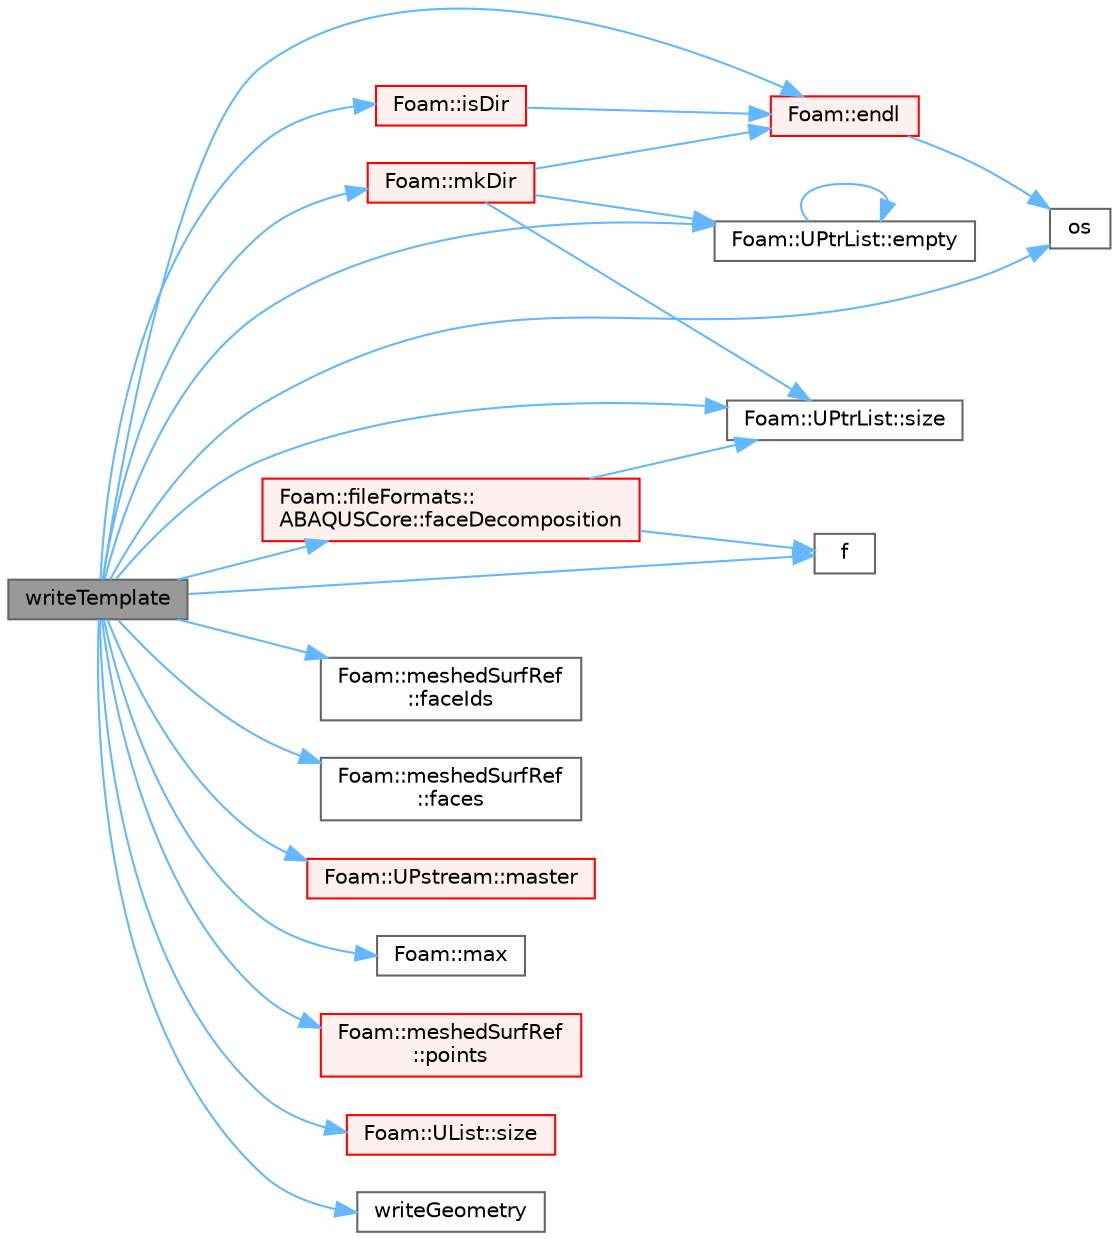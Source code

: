 digraph "writeTemplate"
{
 // LATEX_PDF_SIZE
  bgcolor="transparent";
  edge [fontname=Helvetica,fontsize=10,labelfontname=Helvetica,labelfontsize=10];
  node [fontname=Helvetica,fontsize=10,shape=box,height=0.2,width=0.4];
  rankdir="LR";
  Node1 [id="Node000001",label="writeTemplate",height=0.2,width=0.4,color="gray40", fillcolor="grey60", style="filled", fontcolor="black",tooltip=" "];
  Node1 -> Node2 [id="edge1_Node000001_Node000002",color="steelblue1",style="solid",tooltip=" "];
  Node2 [id="Node000002",label="Foam::UPtrList::empty",height=0.2,width=0.4,color="grey40", fillcolor="white", style="filled",URL="$classFoam_1_1UPtrList.html#a3f6fc5de06a318920d84f3c3742db07f",tooltip=" "];
  Node2 -> Node2 [id="edge2_Node000002_Node000002",color="steelblue1",style="solid",tooltip=" "];
  Node1 -> Node3 [id="edge3_Node000001_Node000003",color="steelblue1",style="solid",tooltip=" "];
  Node3 [id="Node000003",label="Foam::endl",height=0.2,width=0.4,color="red", fillcolor="#FFF0F0", style="filled",URL="$namespaceFoam.html#a7d5eca45a323264dc5fe811500ebda47",tooltip=" "];
  Node3 -> Node6 [id="edge4_Node000003_Node000006",color="steelblue1",style="solid",tooltip=" "];
  Node6 [id="Node000006",label="os",height=0.2,width=0.4,color="grey40", fillcolor="white", style="filled",URL="$faMeshWriteEdgesOBJ_8H.html#abea05d50bd7259b44f2002c0382ba13e",tooltip=" "];
  Node1 -> Node7 [id="edge5_Node000001_Node000007",color="steelblue1",style="solid",tooltip=" "];
  Node7 [id="Node000007",label="f",height=0.2,width=0.4,color="grey40", fillcolor="white", style="filled",URL="$readKivaGrid_8H.html#a888be93833ac7a23170555c69c690288",tooltip=" "];
  Node1 -> Node8 [id="edge6_Node000001_Node000008",color="steelblue1",style="solid",tooltip=" "];
  Node8 [id="Node000008",label="Foam::fileFormats::\lABAQUSCore::faceDecomposition",height=0.2,width=0.4,color="red", fillcolor="#FFF0F0", style="filled",URL="$classFoam_1_1fileFormats_1_1ABAQUSCore.html#ac70708422987306b20132dba1a8bdb76",tooltip=" "];
  Node8 -> Node7 [id="edge7_Node000008_Node000007",color="steelblue1",style="solid",tooltip=" "];
  Node8 -> Node12 [id="edge8_Node000008_Node000012",color="steelblue1",style="solid",tooltip=" "];
  Node12 [id="Node000012",label="Foam::UPtrList::size",height=0.2,width=0.4,color="grey40", fillcolor="white", style="filled",URL="$classFoam_1_1UPtrList.html#a95603446b248fe1ecf5dc59bcc2eaff0",tooltip=" "];
  Node1 -> Node13 [id="edge9_Node000001_Node000013",color="steelblue1",style="solid",tooltip=" "];
  Node13 [id="Node000013",label="Foam::meshedSurfRef\l::faceIds",height=0.2,width=0.4,color="grey40", fillcolor="white", style="filled",URL="$classFoam_1_1meshedSurfRef.html#a741ca86794c57274430766450066cace",tooltip=" "];
  Node1 -> Node14 [id="edge10_Node000001_Node000014",color="steelblue1",style="solid",tooltip=" "];
  Node14 [id="Node000014",label="Foam::meshedSurfRef\l::faces",height=0.2,width=0.4,color="grey40", fillcolor="white", style="filled",URL="$classFoam_1_1meshedSurfRef.html#a7fb70231893fc7905d150cef063f2be8",tooltip=" "];
  Node1 -> Node15 [id="edge11_Node000001_Node000015",color="steelblue1",style="solid",tooltip=" "];
  Node15 [id="Node000015",label="Foam::isDir",height=0.2,width=0.4,color="red", fillcolor="#FFF0F0", style="filled",URL="$namespaceFoam.html#aeb53e94fd0882811464b5e04683bfb5b",tooltip=" "];
  Node15 -> Node3 [id="edge12_Node000015_Node000003",color="steelblue1",style="solid",tooltip=" "];
  Node1 -> Node18 [id="edge13_Node000001_Node000018",color="steelblue1",style="solid",tooltip=" "];
  Node18 [id="Node000018",label="Foam::UPstream::master",height=0.2,width=0.4,color="red", fillcolor="#FFF0F0", style="filled",URL="$classFoam_1_1UPstream.html#a60159c36fcc2e247e0cb24b89914f1e4",tooltip=" "];
  Node1 -> Node20 [id="edge14_Node000001_Node000020",color="steelblue1",style="solid",tooltip=" "];
  Node20 [id="Node000020",label="Foam::max",height=0.2,width=0.4,color="grey40", fillcolor="white", style="filled",URL="$namespaceFoam.html#a0e0c00c14acbabe88eec56a8b0fa2806",tooltip=" "];
  Node1 -> Node21 [id="edge15_Node000001_Node000021",color="steelblue1",style="solid",tooltip=" "];
  Node21 [id="Node000021",label="Foam::mkDir",height=0.2,width=0.4,color="red", fillcolor="#FFF0F0", style="filled",URL="$namespaceFoam.html#a29d00c4f6f15a72ca273332f74137075",tooltip=" "];
  Node21 -> Node2 [id="edge16_Node000021_Node000002",color="steelblue1",style="solid",tooltip=" "];
  Node21 -> Node3 [id="edge17_Node000021_Node000003",color="steelblue1",style="solid",tooltip=" "];
  Node21 -> Node12 [id="edge18_Node000021_Node000012",color="steelblue1",style="solid",tooltip=" "];
  Node1 -> Node6 [id="edge19_Node000001_Node000006",color="steelblue1",style="solid",tooltip=" "];
  Node1 -> Node25 [id="edge20_Node000001_Node000025",color="steelblue1",style="solid",tooltip=" "];
  Node25 [id="Node000025",label="Foam::meshedSurfRef\l::points",height=0.2,width=0.4,color="red", fillcolor="#FFF0F0", style="filled",URL="$classFoam_1_1meshedSurfRef.html#a05372debeb84d0a1e4aa76d8d1d7501f",tooltip=" "];
  Node1 -> Node12 [id="edge21_Node000001_Node000012",color="steelblue1",style="solid",tooltip=" "];
  Node1 -> Node28 [id="edge22_Node000001_Node000028",color="steelblue1",style="solid",tooltip=" "];
  Node28 [id="Node000028",label="Foam::UList::size",height=0.2,width=0.4,color="red", fillcolor="#FFF0F0", style="filled",URL="$classFoam_1_1UList.html#ac1fc1d9dab324bb1b8452c7aa4813026",tooltip=" "];
  Node1 -> Node30 [id="edge23_Node000001_Node000030",color="steelblue1",style="solid",tooltip=" "];
  Node30 [id="Node000030",label="writeGeometry",height=0.2,width=0.4,color="grey40", fillcolor="white", style="filled",URL="$checkFaMesh_2faMeshWriteVTK_8H.html#a718a9a60aabb0e3a914cf79581d3242f",tooltip=" "];
}
